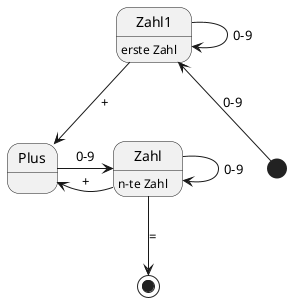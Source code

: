 @startuml
[*] -up-> Zahl1: 0-9
Zahl1 --> Zahl1: 0-9
Zahl1 --> Plus: +
Zahl1: erste Zahl

Plus -> Zahl: 0-9
Zahl --> Zahl: 0-9
Plus <-- Zahl: +
Zahl --> [*]: =
Zahl: n-te Zahl
@enduml